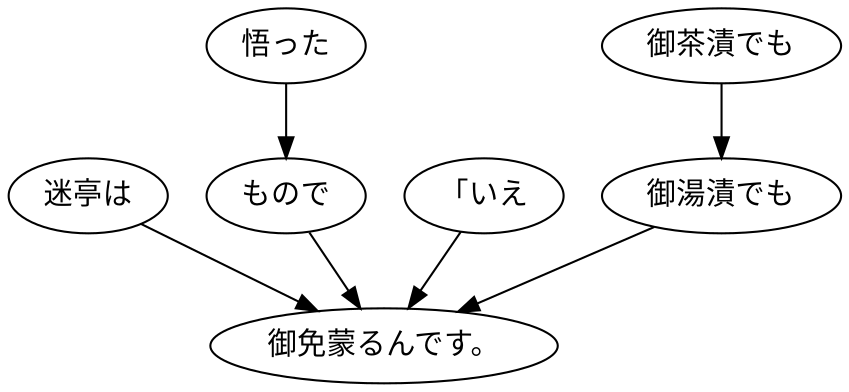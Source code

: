 digraph graph3451 {
	node0 [label="迷亭は"];
	node1 [label="悟った"];
	node2 [label="もので"];
	node3 [label="「いえ"];
	node4 [label="御茶漬でも"];
	node5 [label="御湯漬でも"];
	node6 [label="御免蒙るんです。"];
	node0 -> node6;
	node1 -> node2;
	node2 -> node6;
	node3 -> node6;
	node4 -> node5;
	node5 -> node6;
}
